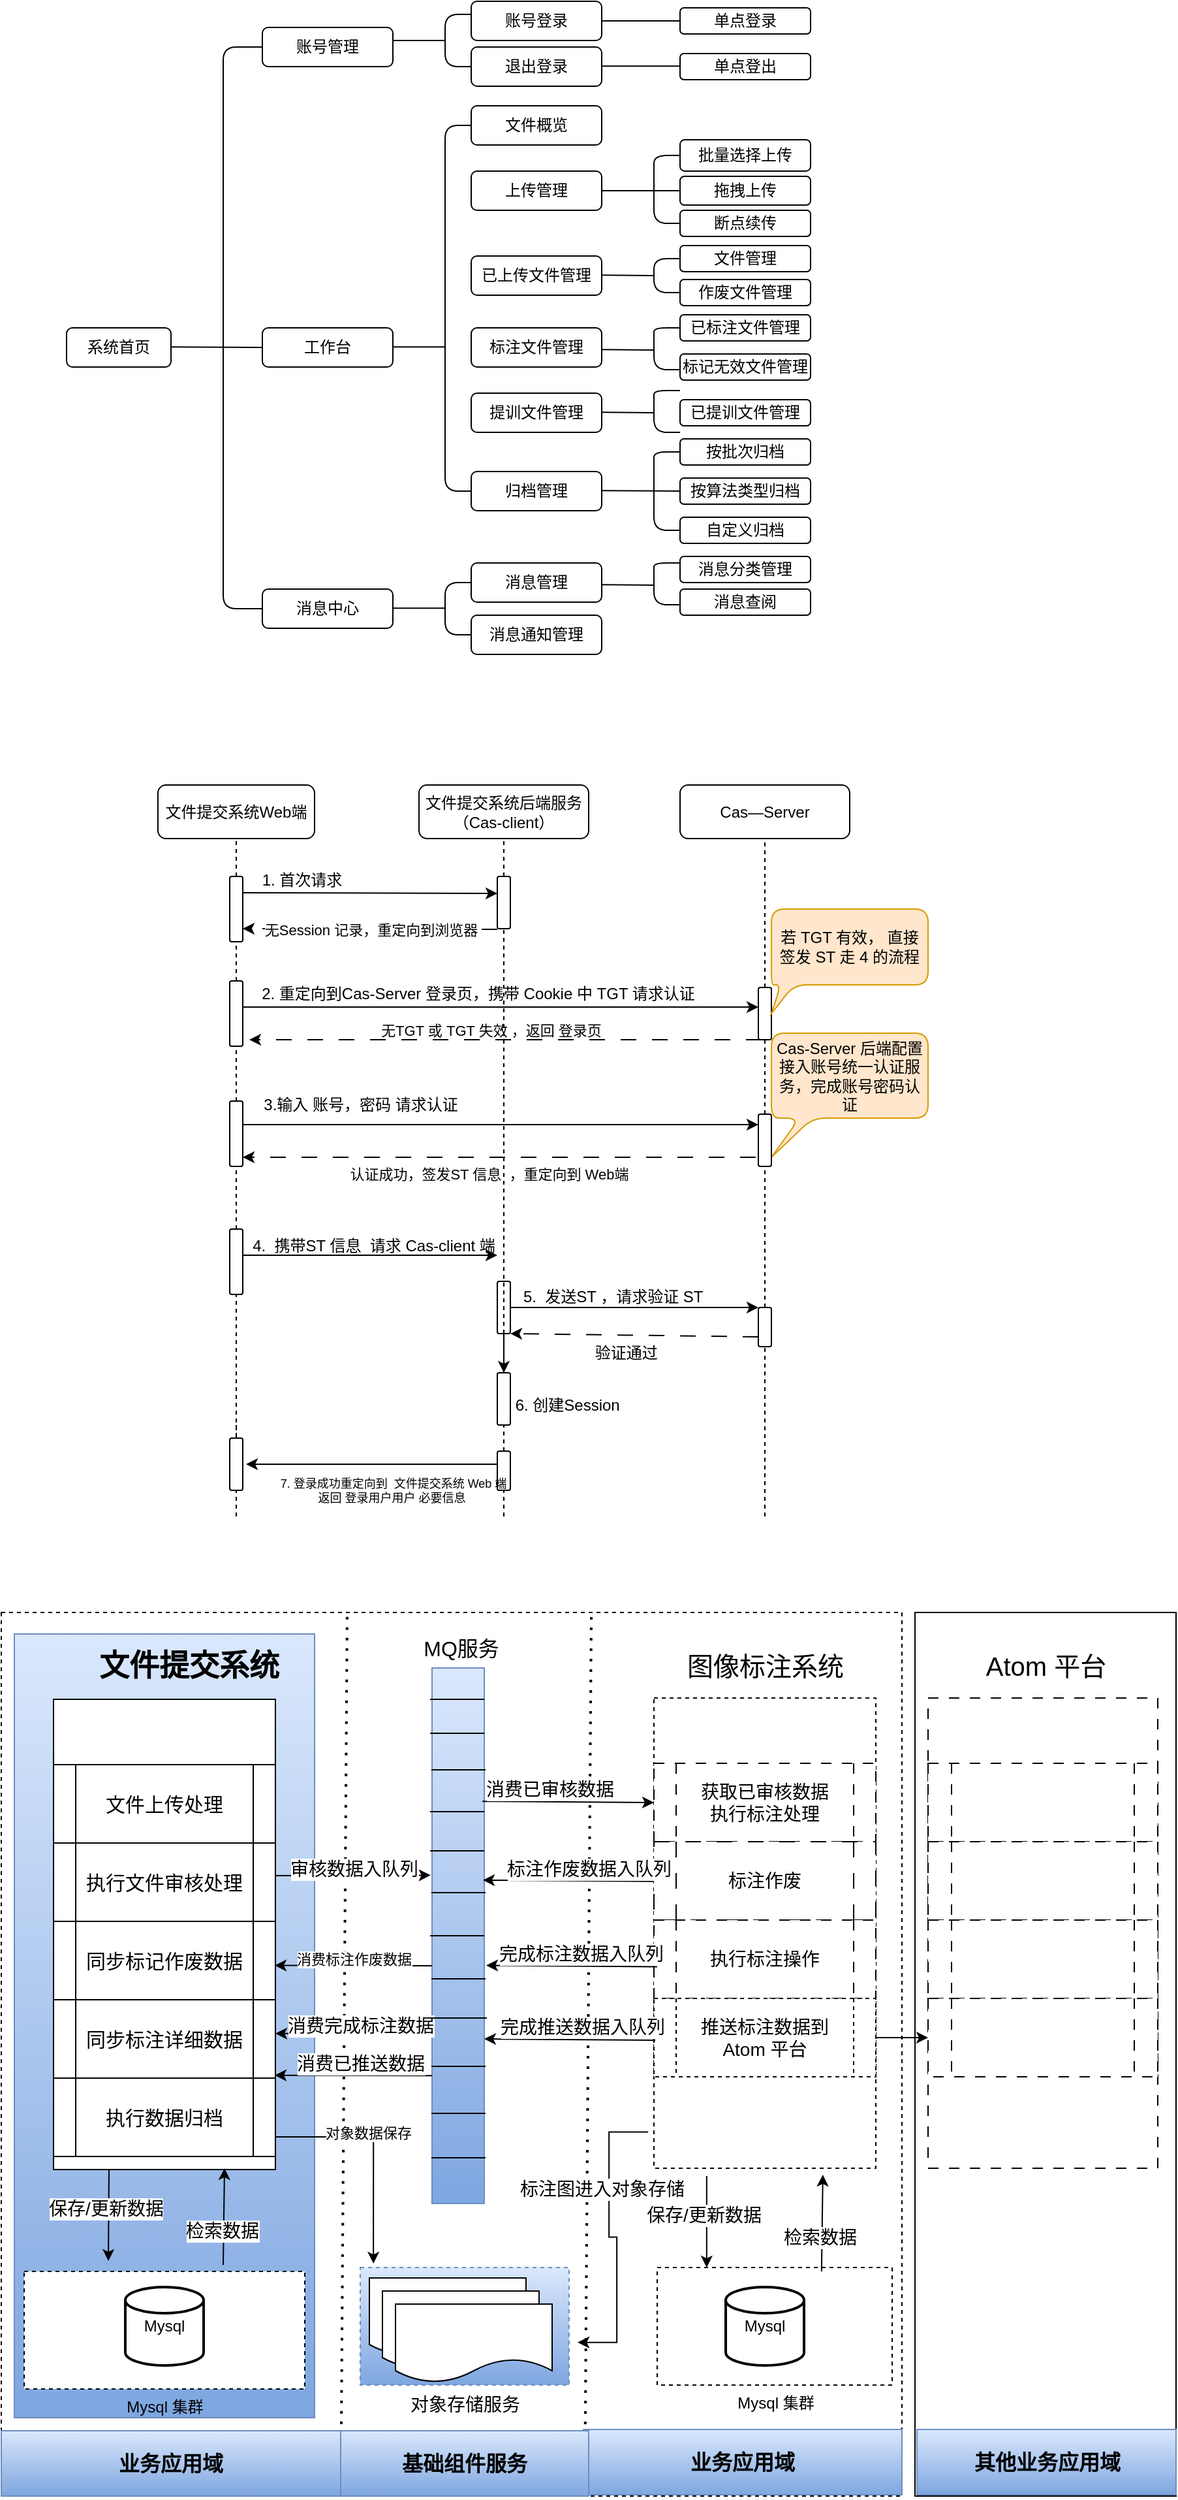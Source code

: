 <mxfile version="21.5.0" type="github">
  <diagram name="第 1 页" id="7c6GsXfPJmpXfs3PlYZG">
    <mxGraphModel dx="1031" dy="803" grid="1" gridSize="10" guides="1" tooltips="1" connect="1" arrows="1" fold="1" page="1" pageScale="1" pageWidth="827" pageHeight="1169" math="0" shadow="0">
      <root>
        <mxCell id="0" />
        <mxCell id="1" parent="0" />
        <mxCell id="yygzeU2XcS9XZKGM1RRa-118" value="" style="rounded=0;whiteSpace=wrap;html=1;" parent="1" vertex="1">
          <mxGeometry x="720" y="1313.5" width="200" height="676.5" as="geometry" />
        </mxCell>
        <mxCell id="yygzeU2XcS9XZKGM1RRa-39" value="" style="verticalLabelPosition=bottom;verticalAlign=top;html=1;shape=mxgraph.basic.rect;fillColor2=none;strokeWidth=1;size=20;indent=5;dashed=1;" parent="1" vertex="1">
          <mxGeometry x="20" y="1313.5" width="690" height="676.5" as="geometry" />
        </mxCell>
        <mxCell id="aP0u4b7G6DM2XEWyZUNt-67" value="" style="group;rounded=1;" parent="1" vertex="1" connectable="0">
          <mxGeometry x="70" y="80" width="570" height="500" as="geometry" />
        </mxCell>
        <mxCell id="wxbYk-_Pf0BUAbt0VrcZ-1" value="系统首页" style="rounded=1;whiteSpace=wrap;html=1;labelBackgroundColor=none;" parent="aP0u4b7G6DM2XEWyZUNt-67" vertex="1">
          <mxGeometry y="250" width="80" height="30" as="geometry" />
        </mxCell>
        <mxCell id="aP0u4b7G6DM2XEWyZUNt-2" value="" style="endArrow=none;html=1;rounded=1;entryX=0;entryY=0.5;entryDx=0;entryDy=0;labelBackgroundColor=none;fontColor=default;" parent="aP0u4b7G6DM2XEWyZUNt-67" target="aP0u4b7G6DM2XEWyZUNt-4" edge="1">
          <mxGeometry width="50" height="50" relative="1" as="geometry">
            <mxPoint x="80" y="264.66" as="sourcePoint" />
            <mxPoint x="120" y="264.66" as="targetPoint" />
          </mxGeometry>
        </mxCell>
        <mxCell id="aP0u4b7G6DM2XEWyZUNt-3" value="账号管理" style="rounded=1;whiteSpace=wrap;html=1;labelBackgroundColor=none;" parent="aP0u4b7G6DM2XEWyZUNt-67" vertex="1">
          <mxGeometry x="150" y="20" width="100" height="30" as="geometry" />
        </mxCell>
        <mxCell id="aP0u4b7G6DM2XEWyZUNt-4" value="工作台" style="rounded=1;whiteSpace=wrap;html=1;labelBackgroundColor=none;" parent="aP0u4b7G6DM2XEWyZUNt-67" vertex="1">
          <mxGeometry x="150" y="250" width="100" height="30" as="geometry" />
        </mxCell>
        <mxCell id="aP0u4b7G6DM2XEWyZUNt-5" value="消息中心" style="rounded=1;whiteSpace=wrap;html=1;labelBackgroundColor=none;" parent="aP0u4b7G6DM2XEWyZUNt-67" vertex="1">
          <mxGeometry x="150" y="450" width="100" height="30" as="geometry" />
        </mxCell>
        <mxCell id="aP0u4b7G6DM2XEWyZUNt-6" value="" style="endArrow=none;html=1;rounded=1;entryX=0;entryY=0.5;entryDx=0;entryDy=0;exitX=0;exitY=0.5;exitDx=0;exitDy=0;labelBackgroundColor=none;fontColor=default;" parent="aP0u4b7G6DM2XEWyZUNt-67" source="aP0u4b7G6DM2XEWyZUNt-5" target="aP0u4b7G6DM2XEWyZUNt-3" edge="1">
          <mxGeometry width="50" height="50" relative="1" as="geometry">
            <mxPoint x="150" y="433.75" as="sourcePoint" />
            <mxPoint x="150" y="96.25" as="targetPoint" />
            <Array as="points">
              <mxPoint x="120" y="465" />
              <mxPoint x="120" y="35" />
            </Array>
          </mxGeometry>
        </mxCell>
        <mxCell id="aP0u4b7G6DM2XEWyZUNt-9" value="账号登录" style="rounded=1;whiteSpace=wrap;html=1;labelBackgroundColor=none;" parent="aP0u4b7G6DM2XEWyZUNt-67" vertex="1">
          <mxGeometry x="310" width="100" height="30" as="geometry" />
        </mxCell>
        <mxCell id="aP0u4b7G6DM2XEWyZUNt-10" value="退出登录" style="rounded=1;whiteSpace=wrap;html=1;labelBackgroundColor=none;" parent="aP0u4b7G6DM2XEWyZUNt-67" vertex="1">
          <mxGeometry x="310" y="35" width="100" height="30" as="geometry" />
        </mxCell>
        <mxCell id="aP0u4b7G6DM2XEWyZUNt-11" value="上传管理" style="rounded=1;whiteSpace=wrap;html=1;labelBackgroundColor=none;" parent="aP0u4b7G6DM2XEWyZUNt-67" vertex="1">
          <mxGeometry x="310" y="130" width="100" height="30" as="geometry" />
        </mxCell>
        <mxCell id="aP0u4b7G6DM2XEWyZUNt-12" value="已上传文件管理" style="rounded=1;whiteSpace=wrap;html=1;labelBackgroundColor=none;" parent="aP0u4b7G6DM2XEWyZUNt-67" vertex="1">
          <mxGeometry x="310" y="195" width="100" height="30" as="geometry" />
        </mxCell>
        <mxCell id="aP0u4b7G6DM2XEWyZUNt-13" value="标注文件管理" style="rounded=1;whiteSpace=wrap;html=1;labelBackgroundColor=none;" parent="aP0u4b7G6DM2XEWyZUNt-67" vertex="1">
          <mxGeometry x="310" y="250" width="100" height="30" as="geometry" />
        </mxCell>
        <mxCell id="aP0u4b7G6DM2XEWyZUNt-15" value="归档管理" style="rounded=1;whiteSpace=wrap;html=1;labelBackgroundColor=none;" parent="aP0u4b7G6DM2XEWyZUNt-67" vertex="1">
          <mxGeometry x="310" y="360" width="100" height="30" as="geometry" />
        </mxCell>
        <mxCell id="aP0u4b7G6DM2XEWyZUNt-16" value="单点登录" style="rounded=1;whiteSpace=wrap;html=1;labelBackgroundColor=none;" parent="aP0u4b7G6DM2XEWyZUNt-67" vertex="1">
          <mxGeometry x="470" y="5" width="100" height="20" as="geometry" />
        </mxCell>
        <mxCell id="aP0u4b7G6DM2XEWyZUNt-17" value="单点登出" style="rounded=1;whiteSpace=wrap;html=1;labelBackgroundColor=none;" parent="aP0u4b7G6DM2XEWyZUNt-67" vertex="1">
          <mxGeometry x="470" y="40" width="100" height="20" as="geometry" />
        </mxCell>
        <mxCell id="aP0u4b7G6DM2XEWyZUNt-20" value="提训文件管理" style="rounded=1;whiteSpace=wrap;html=1;labelBackgroundColor=none;" parent="aP0u4b7G6DM2XEWyZUNt-67" vertex="1">
          <mxGeometry x="310" y="300" width="100" height="30" as="geometry" />
        </mxCell>
        <mxCell id="aP0u4b7G6DM2XEWyZUNt-22" value="批量选择上传" style="rounded=1;whiteSpace=wrap;html=1;labelBackgroundColor=none;" parent="aP0u4b7G6DM2XEWyZUNt-67" vertex="1">
          <mxGeometry x="470" y="106" width="100" height="24" as="geometry" />
        </mxCell>
        <mxCell id="aP0u4b7G6DM2XEWyZUNt-23" value="拖拽上传" style="rounded=1;whiteSpace=wrap;html=1;labelBackgroundColor=none;" parent="aP0u4b7G6DM2XEWyZUNt-67" vertex="1">
          <mxGeometry x="470" y="134" width="100" height="22" as="geometry" />
        </mxCell>
        <mxCell id="aP0u4b7G6DM2XEWyZUNt-24" value="断点续传" style="rounded=1;whiteSpace=wrap;html=1;labelBackgroundColor=none;" parent="aP0u4b7G6DM2XEWyZUNt-67" vertex="1">
          <mxGeometry x="470" y="160" width="100" height="20" as="geometry" />
        </mxCell>
        <mxCell id="aP0u4b7G6DM2XEWyZUNt-25" value="文件管理" style="rounded=1;whiteSpace=wrap;html=1;labelBackgroundColor=none;" parent="aP0u4b7G6DM2XEWyZUNt-67" vertex="1">
          <mxGeometry x="470" y="187" width="100" height="20" as="geometry" />
        </mxCell>
        <mxCell id="aP0u4b7G6DM2XEWyZUNt-26" value="作废文件管理" style="rounded=1;whiteSpace=wrap;html=1;labelBackgroundColor=none;" parent="aP0u4b7G6DM2XEWyZUNt-67" vertex="1">
          <mxGeometry x="470" y="213" width="100" height="20" as="geometry" />
        </mxCell>
        <mxCell id="aP0u4b7G6DM2XEWyZUNt-28" value="已标注文件管理" style="rounded=1;whiteSpace=wrap;html=1;labelBackgroundColor=none;" parent="aP0u4b7G6DM2XEWyZUNt-67" vertex="1">
          <mxGeometry x="470" y="240" width="100" height="20" as="geometry" />
        </mxCell>
        <mxCell id="aP0u4b7G6DM2XEWyZUNt-29" value="标记无效文件管理" style="rounded=1;whiteSpace=wrap;html=1;labelBackgroundColor=none;" parent="aP0u4b7G6DM2XEWyZUNt-67" vertex="1">
          <mxGeometry x="470" y="270" width="100" height="20" as="geometry" />
        </mxCell>
        <mxCell id="aP0u4b7G6DM2XEWyZUNt-30" value="已提训文件管理" style="rounded=1;whiteSpace=wrap;html=1;labelBackgroundColor=none;" parent="aP0u4b7G6DM2XEWyZUNt-67" vertex="1">
          <mxGeometry x="470" y="305" width="100" height="20" as="geometry" />
        </mxCell>
        <mxCell id="aP0u4b7G6DM2XEWyZUNt-31" value="按批次归档" style="rounded=1;whiteSpace=wrap;html=1;labelBackgroundColor=none;" parent="aP0u4b7G6DM2XEWyZUNt-67" vertex="1">
          <mxGeometry x="470" y="335" width="100" height="20" as="geometry" />
        </mxCell>
        <mxCell id="aP0u4b7G6DM2XEWyZUNt-32" value="按算法类型归档" style="rounded=1;whiteSpace=wrap;html=1;labelBackgroundColor=none;" parent="aP0u4b7G6DM2XEWyZUNt-67" vertex="1">
          <mxGeometry x="470" y="365" width="100" height="20" as="geometry" />
        </mxCell>
        <mxCell id="aP0u4b7G6DM2XEWyZUNt-33" value="自定义归档" style="rounded=1;whiteSpace=wrap;html=1;labelBackgroundColor=none;" parent="aP0u4b7G6DM2XEWyZUNt-67" vertex="1">
          <mxGeometry x="470" y="395" width="100" height="20" as="geometry" />
        </mxCell>
        <mxCell id="aP0u4b7G6DM2XEWyZUNt-34" value="消息管理" style="rounded=1;whiteSpace=wrap;html=1;labelBackgroundColor=none;" parent="aP0u4b7G6DM2XEWyZUNt-67" vertex="1">
          <mxGeometry x="310" y="430" width="100" height="30" as="geometry" />
        </mxCell>
        <mxCell id="aP0u4b7G6DM2XEWyZUNt-35" value="消息通知管理" style="rounded=1;whiteSpace=wrap;html=1;labelBackgroundColor=none;" parent="aP0u4b7G6DM2XEWyZUNt-67" vertex="1">
          <mxGeometry x="310" y="470" width="100" height="30" as="geometry" />
        </mxCell>
        <mxCell id="aP0u4b7G6DM2XEWyZUNt-37" value="消息分类管理" style="rounded=1;whiteSpace=wrap;html=1;labelBackgroundColor=none;" parent="aP0u4b7G6DM2XEWyZUNt-67" vertex="1">
          <mxGeometry x="470" y="425" width="100" height="20" as="geometry" />
        </mxCell>
        <mxCell id="aP0u4b7G6DM2XEWyZUNt-38" value="消息查阅" style="rounded=1;whiteSpace=wrap;html=1;labelBackgroundColor=none;" parent="aP0u4b7G6DM2XEWyZUNt-67" vertex="1">
          <mxGeometry x="470" y="450" width="100" height="20" as="geometry" />
        </mxCell>
        <mxCell id="aP0u4b7G6DM2XEWyZUNt-42" value="" style="endArrow=none;html=1;rounded=1;exitX=0;exitY=0.5;exitDx=0;exitDy=0;entryX=0;entryY=0.5;entryDx=0;entryDy=0;labelBackgroundColor=none;fontColor=default;" parent="aP0u4b7G6DM2XEWyZUNt-67" source="aP0u4b7G6DM2XEWyZUNt-15" target="aP0u4b7G6DM2XEWyZUNt-65" edge="1">
          <mxGeometry width="50" height="50" relative="1" as="geometry">
            <mxPoint x="260" y="60" as="sourcePoint" />
            <mxPoint x="310" y="10" as="targetPoint" />
            <Array as="points">
              <mxPoint x="290" y="375" />
              <mxPoint x="290" y="95" />
            </Array>
          </mxGeometry>
        </mxCell>
        <mxCell id="aP0u4b7G6DM2XEWyZUNt-43" value="" style="endArrow=none;html=1;rounded=1;labelBackgroundColor=none;fontColor=default;" parent="aP0u4b7G6DM2XEWyZUNt-67" edge="1">
          <mxGeometry width="50" height="50" relative="1" as="geometry">
            <mxPoint x="250" y="264.66" as="sourcePoint" />
            <mxPoint x="290" y="264.66" as="targetPoint" />
          </mxGeometry>
        </mxCell>
        <mxCell id="aP0u4b7G6DM2XEWyZUNt-45" value="" style="endArrow=none;html=1;rounded=1;exitX=0;exitY=0.5;exitDx=0;exitDy=0;entryX=0;entryY=0.5;entryDx=0;entryDy=0;labelBackgroundColor=none;fontColor=default;" parent="aP0u4b7G6DM2XEWyZUNt-67" source="aP0u4b7G6DM2XEWyZUNt-10" edge="1">
          <mxGeometry width="50" height="50" relative="1" as="geometry">
            <mxPoint x="310" y="260" as="sourcePoint" />
            <mxPoint x="310" y="10" as="targetPoint" />
            <Array as="points">
              <mxPoint x="290" y="50" />
              <mxPoint x="290" y="10" />
            </Array>
          </mxGeometry>
        </mxCell>
        <mxCell id="aP0u4b7G6DM2XEWyZUNt-46" value="" style="endArrow=none;html=1;rounded=1;labelBackgroundColor=none;fontColor=default;" parent="aP0u4b7G6DM2XEWyZUNt-67" edge="1">
          <mxGeometry width="50" height="50" relative="1" as="geometry">
            <mxPoint x="250" y="30.0" as="sourcePoint" />
            <mxPoint x="290" y="30.0" as="targetPoint" />
          </mxGeometry>
        </mxCell>
        <mxCell id="aP0u4b7G6DM2XEWyZUNt-47" value="" style="endArrow=none;html=1;rounded=1;exitX=0;exitY=0.5;exitDx=0;exitDy=0;labelBackgroundColor=none;fontColor=default;" parent="aP0u4b7G6DM2XEWyZUNt-67" source="aP0u4b7G6DM2XEWyZUNt-35" edge="1">
          <mxGeometry width="50" height="50" relative="1" as="geometry">
            <mxPoint x="310" y="500" as="sourcePoint" />
            <mxPoint x="310" y="445" as="targetPoint" />
            <Array as="points">
              <mxPoint x="290" y="485" />
              <mxPoint x="290" y="445" />
            </Array>
          </mxGeometry>
        </mxCell>
        <mxCell id="aP0u4b7G6DM2XEWyZUNt-48" value="" style="endArrow=none;html=1;rounded=1;labelBackgroundColor=none;fontColor=default;" parent="aP0u4b7G6DM2XEWyZUNt-67" edge="1">
          <mxGeometry width="50" height="50" relative="1" as="geometry">
            <mxPoint x="250" y="464.66" as="sourcePoint" />
            <mxPoint x="290" y="464.66" as="targetPoint" />
          </mxGeometry>
        </mxCell>
        <mxCell id="aP0u4b7G6DM2XEWyZUNt-49" value="" style="endArrow=none;html=1;rounded=1;entryX=0;entryY=0.5;entryDx=0;entryDy=0;exitX=1;exitY=0.5;exitDx=0;exitDy=0;labelBackgroundColor=none;fontColor=default;" parent="aP0u4b7G6DM2XEWyZUNt-67" source="aP0u4b7G6DM2XEWyZUNt-9" target="aP0u4b7G6DM2XEWyZUNt-16" edge="1">
          <mxGeometry width="50" height="50" relative="1" as="geometry">
            <mxPoint x="410" y="20" as="sourcePoint" />
            <mxPoint x="460" y="-30" as="targetPoint" />
          </mxGeometry>
        </mxCell>
        <mxCell id="aP0u4b7G6DM2XEWyZUNt-50" value="" style="endArrow=none;html=1;rounded=1;entryX=0;entryY=0.5;entryDx=0;entryDy=0;exitX=1;exitY=0.5;exitDx=0;exitDy=0;labelBackgroundColor=none;fontColor=default;" parent="aP0u4b7G6DM2XEWyZUNt-67" edge="1">
          <mxGeometry width="50" height="50" relative="1" as="geometry">
            <mxPoint x="410" y="49.66" as="sourcePoint" />
            <mxPoint x="470" y="49.66" as="targetPoint" />
          </mxGeometry>
        </mxCell>
        <mxCell id="aP0u4b7G6DM2XEWyZUNt-51" value="" style="endArrow=none;html=1;rounded=1;entryX=0;entryY=0.5;entryDx=0;entryDy=0;exitX=0;exitY=0.5;exitDx=0;exitDy=0;labelBackgroundColor=none;fontColor=default;" parent="aP0u4b7G6DM2XEWyZUNt-67" source="aP0u4b7G6DM2XEWyZUNt-24" target="aP0u4b7G6DM2XEWyZUNt-22" edge="1">
          <mxGeometry width="50" height="50" relative="1" as="geometry">
            <mxPoint x="470" y="140" as="sourcePoint" />
            <mxPoint x="470" y="110" as="targetPoint" />
            <Array as="points">
              <mxPoint x="450" y="170" />
              <mxPoint x="450" y="140" />
              <mxPoint x="450" y="118" />
            </Array>
          </mxGeometry>
        </mxCell>
        <mxCell id="aP0u4b7G6DM2XEWyZUNt-53" value="" style="endArrow=none;html=1;rounded=1;exitX=1;exitY=0.5;exitDx=0;exitDy=0;entryX=0;entryY=0.5;entryDx=0;entryDy=0;labelBackgroundColor=none;fontColor=default;" parent="aP0u4b7G6DM2XEWyZUNt-67" source="aP0u4b7G6DM2XEWyZUNt-11" target="aP0u4b7G6DM2XEWyZUNt-23" edge="1">
          <mxGeometry width="50" height="50" relative="1" as="geometry">
            <mxPoint x="410" y="135.66" as="sourcePoint" />
            <mxPoint x="450" y="136" as="targetPoint" />
          </mxGeometry>
        </mxCell>
        <mxCell id="aP0u4b7G6DM2XEWyZUNt-54" value="" style="endArrow=none;html=1;rounded=1;entryX=0;entryY=0.5;entryDx=0;entryDy=0;exitX=0;exitY=0.5;exitDx=0;exitDy=0;labelBackgroundColor=none;fontColor=default;" parent="aP0u4b7G6DM2XEWyZUNt-67" source="aP0u4b7G6DM2XEWyZUNt-26" target="aP0u4b7G6DM2XEWyZUNt-25" edge="1">
          <mxGeometry width="50" height="50" relative="1" as="geometry">
            <mxPoint x="470" y="227" as="sourcePoint" />
            <mxPoint x="470" y="175" as="targetPoint" />
            <Array as="points">
              <mxPoint x="450" y="223" />
              <mxPoint x="450" y="197" />
            </Array>
          </mxGeometry>
        </mxCell>
        <mxCell id="aP0u4b7G6DM2XEWyZUNt-55" value="" style="endArrow=none;html=1;rounded=1;exitX=1;exitY=0.5;exitDx=0;exitDy=0;labelBackgroundColor=none;fontColor=default;" parent="aP0u4b7G6DM2XEWyZUNt-67" edge="1">
          <mxGeometry width="50" height="50" relative="1" as="geometry">
            <mxPoint x="410" y="209.66" as="sourcePoint" />
            <mxPoint x="450" y="210" as="targetPoint" />
          </mxGeometry>
        </mxCell>
        <mxCell id="aP0u4b7G6DM2XEWyZUNt-56" value="" style="endArrow=none;html=1;rounded=1;entryX=0;entryY=0.5;entryDx=0;entryDy=0;exitX=0;exitY=0.5;exitDx=0;exitDy=0;labelBackgroundColor=none;fontColor=default;" parent="aP0u4b7G6DM2XEWyZUNt-67" edge="1">
          <mxGeometry width="50" height="50" relative="1" as="geometry">
            <mxPoint x="470" y="282" as="sourcePoint" />
            <mxPoint x="470" y="250" as="targetPoint" />
            <Array as="points">
              <mxPoint x="450" y="282" />
              <mxPoint x="450" y="262" />
              <mxPoint x="450" y="250" />
            </Array>
          </mxGeometry>
        </mxCell>
        <mxCell id="aP0u4b7G6DM2XEWyZUNt-57" value="" style="endArrow=none;html=1;rounded=1;exitX=1;exitY=0.5;exitDx=0;exitDy=0;labelBackgroundColor=none;fontColor=default;" parent="aP0u4b7G6DM2XEWyZUNt-67" edge="1">
          <mxGeometry width="50" height="50" relative="1" as="geometry">
            <mxPoint x="410" y="266.66" as="sourcePoint" />
            <mxPoint x="450" y="267" as="targetPoint" />
          </mxGeometry>
        </mxCell>
        <mxCell id="aP0u4b7G6DM2XEWyZUNt-58" value="" style="endArrow=none;html=1;rounded=1;entryX=0;entryY=0.5;entryDx=0;entryDy=0;exitX=0;exitY=0.5;exitDx=0;exitDy=0;labelBackgroundColor=none;fontColor=default;" parent="aP0u4b7G6DM2XEWyZUNt-67" edge="1">
          <mxGeometry width="50" height="50" relative="1" as="geometry">
            <mxPoint x="470" y="330" as="sourcePoint" />
            <mxPoint x="470" y="298" as="targetPoint" />
            <Array as="points">
              <mxPoint x="450" y="330" />
              <mxPoint x="450" y="310" />
              <mxPoint x="450" y="298" />
            </Array>
          </mxGeometry>
        </mxCell>
        <mxCell id="aP0u4b7G6DM2XEWyZUNt-59" value="" style="endArrow=none;html=1;rounded=1;exitX=1;exitY=0.5;exitDx=0;exitDy=0;labelBackgroundColor=none;fontColor=default;" parent="aP0u4b7G6DM2XEWyZUNt-67" edge="1">
          <mxGeometry width="50" height="50" relative="1" as="geometry">
            <mxPoint x="410" y="314.66" as="sourcePoint" />
            <mxPoint x="450" y="315" as="targetPoint" />
          </mxGeometry>
        </mxCell>
        <mxCell id="aP0u4b7G6DM2XEWyZUNt-61" value="" style="endArrow=none;html=1;rounded=1;exitX=1;exitY=0.5;exitDx=0;exitDy=0;entryX=0;entryY=0.5;entryDx=0;entryDy=0;labelBackgroundColor=none;fontColor=default;" parent="aP0u4b7G6DM2XEWyZUNt-67" target="aP0u4b7G6DM2XEWyZUNt-32" edge="1">
          <mxGeometry width="50" height="50" relative="1" as="geometry">
            <mxPoint x="410" y="374.66" as="sourcePoint" />
            <mxPoint x="450" y="375" as="targetPoint" />
          </mxGeometry>
        </mxCell>
        <mxCell id="aP0u4b7G6DM2XEWyZUNt-62" value="" style="endArrow=none;html=1;rounded=1;entryX=0;entryY=0.5;entryDx=0;entryDy=0;exitX=0;exitY=0.5;exitDx=0;exitDy=0;labelBackgroundColor=none;fontColor=default;" parent="aP0u4b7G6DM2XEWyZUNt-67" edge="1">
          <mxGeometry width="50" height="50" relative="1" as="geometry">
            <mxPoint x="470" y="462" as="sourcePoint" />
            <mxPoint x="470" y="430" as="targetPoint" />
            <Array as="points">
              <mxPoint x="450" y="462" />
              <mxPoint x="450" y="442" />
              <mxPoint x="450" y="430" />
            </Array>
          </mxGeometry>
        </mxCell>
        <mxCell id="aP0u4b7G6DM2XEWyZUNt-63" value="" style="endArrow=none;html=1;rounded=1;exitX=1;exitY=0.5;exitDx=0;exitDy=0;labelBackgroundColor=none;fontColor=default;" parent="aP0u4b7G6DM2XEWyZUNt-67" edge="1">
          <mxGeometry width="50" height="50" relative="1" as="geometry">
            <mxPoint x="410" y="446.66" as="sourcePoint" />
            <mxPoint x="450" y="447" as="targetPoint" />
          </mxGeometry>
        </mxCell>
        <mxCell id="aP0u4b7G6DM2XEWyZUNt-64" value="" style="endArrow=none;html=1;rounded=1;entryX=0;entryY=0.5;entryDx=0;entryDy=0;exitX=0;exitY=0.5;exitDx=0;exitDy=0;labelBackgroundColor=none;fontColor=default;" parent="aP0u4b7G6DM2XEWyZUNt-67" source="aP0u4b7G6DM2XEWyZUNt-33" target="aP0u4b7G6DM2XEWyZUNt-31" edge="1">
          <mxGeometry width="50" height="50" relative="1" as="geometry">
            <mxPoint x="470" y="382" as="sourcePoint" />
            <mxPoint x="470" y="350" as="targetPoint" />
            <Array as="points">
              <mxPoint x="450" y="405" />
              <mxPoint x="450" y="362" />
              <mxPoint x="450" y="345" />
            </Array>
          </mxGeometry>
        </mxCell>
        <mxCell id="aP0u4b7G6DM2XEWyZUNt-65" value="文件概览" style="rounded=1;whiteSpace=wrap;html=1;labelBackgroundColor=none;" parent="aP0u4b7G6DM2XEWyZUNt-67" vertex="1">
          <mxGeometry x="310" y="80" width="100" height="30" as="geometry" />
        </mxCell>
        <mxCell id="bICUuLSEpUSDCcMhBE6c-66" value="" style="group;rounded=1;" parent="1" vertex="1" connectable="0">
          <mxGeometry x="140" y="680" width="590" height="560" as="geometry" />
        </mxCell>
        <mxCell id="bICUuLSEpUSDCcMhBE6c-1" value="" style="endArrow=none;dashed=1;html=1;rounded=1;" parent="bICUuLSEpUSDCcMhBE6c-66" source="bICUuLSEpUSDCcMhBE6c-7" edge="1">
          <mxGeometry width="50" height="50" relative="1" as="geometry">
            <mxPoint x="60" y="490" as="sourcePoint" />
            <mxPoint x="60" y="40" as="targetPoint" />
          </mxGeometry>
        </mxCell>
        <mxCell id="bICUuLSEpUSDCcMhBE6c-4" value="文件提交系统后端服务&lt;br&gt;（Cas-client）" style="rounded=1;whiteSpace=wrap;html=1;" parent="bICUuLSEpUSDCcMhBE6c-66" vertex="1">
          <mxGeometry x="200" width="130" height="41" as="geometry" />
        </mxCell>
        <mxCell id="bICUuLSEpUSDCcMhBE6c-5" value="Cas—Server" style="rounded=1;whiteSpace=wrap;html=1;" parent="bICUuLSEpUSDCcMhBE6c-66" vertex="1">
          <mxGeometry x="400" width="130" height="41" as="geometry" />
        </mxCell>
        <mxCell id="bICUuLSEpUSDCcMhBE6c-6" value="文件提交系统Web端" style="rounded=1;whiteSpace=wrap;html=1;" parent="bICUuLSEpUSDCcMhBE6c-66" vertex="1">
          <mxGeometry width="120" height="41" as="geometry" />
        </mxCell>
        <mxCell id="bICUuLSEpUSDCcMhBE6c-7" value="" style="rounded=1;whiteSpace=wrap;html=1;" parent="bICUuLSEpUSDCcMhBE6c-66" vertex="1">
          <mxGeometry x="55" y="70" width="10" height="50" as="geometry" />
        </mxCell>
        <mxCell id="bICUuLSEpUSDCcMhBE6c-9" value="" style="endArrow=classic;html=1;rounded=1;exitX=1;exitY=0.25;exitDx=0;exitDy=0;" parent="bICUuLSEpUSDCcMhBE6c-66" source="bICUuLSEpUSDCcMhBE6c-7" edge="1">
          <mxGeometry width="50" height="50" relative="1" as="geometry">
            <mxPoint x="220" y="310" as="sourcePoint" />
            <mxPoint x="260" y="83" as="targetPoint" />
          </mxGeometry>
        </mxCell>
        <mxCell id="bICUuLSEpUSDCcMhBE6c-10" value="1. 首次请求" style="text;html=1;align=center;verticalAlign=middle;resizable=0;points=[];autosize=1;strokeColor=none;fillColor=none;rounded=1;" parent="bICUuLSEpUSDCcMhBE6c-66" vertex="1">
          <mxGeometry x="70" y="58" width="80" height="30" as="geometry" />
        </mxCell>
        <mxCell id="bICUuLSEpUSDCcMhBE6c-11" value="" style="rounded=1;whiteSpace=wrap;html=1;" parent="bICUuLSEpUSDCcMhBE6c-66" vertex="1">
          <mxGeometry x="260" y="70" width="10" height="40" as="geometry" />
        </mxCell>
        <mxCell id="bICUuLSEpUSDCcMhBE6c-2" value="" style="endArrow=none;dashed=1;html=1;rounded=1;" parent="bICUuLSEpUSDCcMhBE6c-66" source="bICUuLSEpUSDCcMhBE6c-11" target="bICUuLSEpUSDCcMhBE6c-4" edge="1">
          <mxGeometry width="50" height="50" relative="1" as="geometry">
            <mxPoint x="265" y="490" as="sourcePoint" />
            <mxPoint x="260" y="39" as="targetPoint" />
          </mxGeometry>
        </mxCell>
        <mxCell id="bICUuLSEpUSDCcMhBE6c-13" value="" style="endArrow=classic;html=1;rounded=1;entryX=1;entryY=0.75;entryDx=0;entryDy=0;dashed=1;dashPattern=12 12;" parent="bICUuLSEpUSDCcMhBE6c-66" edge="1">
          <mxGeometry relative="1" as="geometry">
            <mxPoint x="260" y="110.5" as="sourcePoint" />
            <mxPoint x="65" y="110" as="targetPoint" />
          </mxGeometry>
        </mxCell>
        <mxCell id="bICUuLSEpUSDCcMhBE6c-14" value="无Session 记录，重定向到浏览器" style="edgeLabel;resizable=0;html=1;align=center;verticalAlign=middle;rounded=1;" parent="bICUuLSEpUSDCcMhBE6c-13" connectable="0" vertex="1">
          <mxGeometry relative="1" as="geometry" />
        </mxCell>
        <mxCell id="bICUuLSEpUSDCcMhBE6c-16" value="" style="rounded=1;whiteSpace=wrap;html=1;" parent="bICUuLSEpUSDCcMhBE6c-66" vertex="1">
          <mxGeometry x="55" y="150" width="10" height="50" as="geometry" />
        </mxCell>
        <mxCell id="bICUuLSEpUSDCcMhBE6c-8" value="" style="endArrow=none;dashed=1;html=1;rounded=1;" parent="bICUuLSEpUSDCcMhBE6c-66" source="bICUuLSEpUSDCcMhBE6c-16" target="bICUuLSEpUSDCcMhBE6c-7" edge="1">
          <mxGeometry width="50" height="50" relative="1" as="geometry">
            <mxPoint x="60" y="490" as="sourcePoint" />
            <mxPoint x="60" y="40" as="targetPoint" />
          </mxGeometry>
        </mxCell>
        <mxCell id="bICUuLSEpUSDCcMhBE6c-18" value="" style="endArrow=classic;html=1;rounded=1;exitX=1;exitY=0.25;exitDx=0;exitDy=0;" parent="bICUuLSEpUSDCcMhBE6c-66" edge="1">
          <mxGeometry width="50" height="50" relative="1" as="geometry">
            <mxPoint x="65" y="170" as="sourcePoint" />
            <mxPoint x="460" y="170" as="targetPoint" />
          </mxGeometry>
        </mxCell>
        <mxCell id="bICUuLSEpUSDCcMhBE6c-19" value="" style="rounded=1;whiteSpace=wrap;html=1;" parent="bICUuLSEpUSDCcMhBE6c-66" vertex="1">
          <mxGeometry x="460" y="155" width="10" height="40" as="geometry" />
        </mxCell>
        <mxCell id="bICUuLSEpUSDCcMhBE6c-3" value="" style="endArrow=none;dashed=1;html=1;rounded=1;entryX=0.5;entryY=1;entryDx=0;entryDy=0;" parent="bICUuLSEpUSDCcMhBE6c-66" source="bICUuLSEpUSDCcMhBE6c-19" target="bICUuLSEpUSDCcMhBE6c-5" edge="1">
          <mxGeometry width="50" height="50" relative="1" as="geometry">
            <mxPoint x="460" y="489" as="sourcePoint" />
            <mxPoint x="460" y="39" as="targetPoint" />
          </mxGeometry>
        </mxCell>
        <mxCell id="bICUuLSEpUSDCcMhBE6c-21" value="2. 重定向到Cas-Server 登录页，携带 Cookie 中 TGT 请求认证" style="text;html=1;align=center;verticalAlign=middle;resizable=0;points=[];autosize=1;strokeColor=none;fillColor=none;rounded=1;" parent="bICUuLSEpUSDCcMhBE6c-66" vertex="1">
          <mxGeometry x="65" y="145" width="360" height="30" as="geometry" />
        </mxCell>
        <mxCell id="bICUuLSEpUSDCcMhBE6c-22" value="无TGT 或 TGT 失效 ，返回 登录页" style="edgeLabel;resizable=0;html=1;align=center;verticalAlign=middle;rounded=1;" parent="bICUuLSEpUSDCcMhBE6c-66" connectable="0" vertex="1">
          <mxGeometry x="264.998" y="190.0" as="geometry">
            <mxPoint x="-10" y="-2" as="offset" />
          </mxGeometry>
        </mxCell>
        <mxCell id="bICUuLSEpUSDCcMhBE6c-24" value="" style="endArrow=classic;html=1;rounded=1;exitX=0.25;exitY=1;exitDx=0;exitDy=0;dashed=1;dashPattern=12 12;" parent="bICUuLSEpUSDCcMhBE6c-66" source="bICUuLSEpUSDCcMhBE6c-19" edge="1">
          <mxGeometry width="50" height="50" relative="1" as="geometry">
            <mxPoint x="20" y="250" as="sourcePoint" />
            <mxPoint x="70" y="195" as="targetPoint" />
          </mxGeometry>
        </mxCell>
        <mxCell id="bICUuLSEpUSDCcMhBE6c-25" value="" style="endArrow=classic;html=1;rounded=1;exitX=1;exitY=0.25;exitDx=0;exitDy=0;" parent="bICUuLSEpUSDCcMhBE6c-66" edge="1">
          <mxGeometry width="50" height="50" relative="1" as="geometry">
            <mxPoint x="65" y="260" as="sourcePoint" />
            <mxPoint x="460" y="260" as="targetPoint" />
          </mxGeometry>
        </mxCell>
        <mxCell id="bICUuLSEpUSDCcMhBE6c-26" value="" style="rounded=1;whiteSpace=wrap;html=1;" parent="bICUuLSEpUSDCcMhBE6c-66" vertex="1">
          <mxGeometry x="55" y="242" width="10" height="50" as="geometry" />
        </mxCell>
        <mxCell id="bICUuLSEpUSDCcMhBE6c-17" value="" style="endArrow=none;dashed=1;html=1;rounded=1;" parent="bICUuLSEpUSDCcMhBE6c-66" source="bICUuLSEpUSDCcMhBE6c-26" target="bICUuLSEpUSDCcMhBE6c-16" edge="1">
          <mxGeometry width="50" height="50" relative="1" as="geometry">
            <mxPoint x="60" y="490" as="sourcePoint" />
            <mxPoint x="60" y="120" as="targetPoint" />
          </mxGeometry>
        </mxCell>
        <mxCell id="bICUuLSEpUSDCcMhBE6c-30" value="3.输入 账号，密码 请求认证" style="text;html=1;align=center;verticalAlign=middle;resizable=0;points=[];autosize=1;strokeColor=none;fillColor=none;rounded=1;" parent="bICUuLSEpUSDCcMhBE6c-66" vertex="1">
          <mxGeometry x="70" y="230" width="170" height="30" as="geometry" />
        </mxCell>
        <mxCell id="bICUuLSEpUSDCcMhBE6c-32" value="认证成功，签发ST 信息&amp;nbsp; ，重定向到 Web端&amp;nbsp;" style="edgeLabel;resizable=0;html=1;align=center;verticalAlign=middle;rounded=1;" parent="bICUuLSEpUSDCcMhBE6c-66" connectable="0" vertex="1">
          <mxGeometry x="264.998" y="300.0" as="geometry">
            <mxPoint x="-10" y="-2" as="offset" />
          </mxGeometry>
        </mxCell>
        <mxCell id="bICUuLSEpUSDCcMhBE6c-33" value="" style="endArrow=classic;html=1;rounded=1;exitX=0.25;exitY=1;exitDx=0;exitDy=0;dashed=1;dashPattern=12 12;" parent="bICUuLSEpUSDCcMhBE6c-66" edge="1">
          <mxGeometry width="50" height="50" relative="1" as="geometry">
            <mxPoint x="458" y="285" as="sourcePoint" />
            <mxPoint x="65" y="285" as="targetPoint" />
          </mxGeometry>
        </mxCell>
        <mxCell id="bICUuLSEpUSDCcMhBE6c-34" value="" style="rounded=1;whiteSpace=wrap;html=1;" parent="bICUuLSEpUSDCcMhBE6c-66" vertex="1">
          <mxGeometry x="55" y="340" width="10" height="50" as="geometry" />
        </mxCell>
        <mxCell id="bICUuLSEpUSDCcMhBE6c-27" value="" style="endArrow=none;dashed=1;html=1;rounded=1;" parent="bICUuLSEpUSDCcMhBE6c-66" source="bICUuLSEpUSDCcMhBE6c-34" target="bICUuLSEpUSDCcMhBE6c-26" edge="1">
          <mxGeometry width="50" height="50" relative="1" as="geometry">
            <mxPoint x="60" y="490" as="sourcePoint" />
            <mxPoint x="60" y="200" as="targetPoint" />
          </mxGeometry>
        </mxCell>
        <mxCell id="bICUuLSEpUSDCcMhBE6c-36" value="" style="endArrow=classic;html=1;rounded=1;exitX=1;exitY=0.25;exitDx=0;exitDy=0;" parent="bICUuLSEpUSDCcMhBE6c-66" edge="1">
          <mxGeometry width="50" height="50" relative="1" as="geometry">
            <mxPoint x="65" y="360" as="sourcePoint" />
            <mxPoint x="260" y="360" as="targetPoint" />
          </mxGeometry>
        </mxCell>
        <mxCell id="bICUuLSEpUSDCcMhBE6c-37" value="4.&amp;nbsp; 携带ST 信息&amp;nbsp; 请求 Cas-client 端" style="text;html=1;align=center;verticalAlign=middle;resizable=0;points=[];autosize=1;strokeColor=none;fillColor=none;rounded=1;" parent="bICUuLSEpUSDCcMhBE6c-66" vertex="1">
          <mxGeometry x="60" y="338" width="210" height="30" as="geometry" />
        </mxCell>
        <mxCell id="bICUuLSEpUSDCcMhBE6c-38" value="5.&amp;nbsp; 发送ST ，请求验证 ST&amp;nbsp;" style="text;html=1;align=center;verticalAlign=middle;resizable=0;points=[];autosize=1;strokeColor=none;fillColor=none;rounded=1;" parent="bICUuLSEpUSDCcMhBE6c-66" vertex="1">
          <mxGeometry x="270" y="377" width="160" height="30" as="geometry" />
        </mxCell>
        <mxCell id="bICUuLSEpUSDCcMhBE6c-39" value="" style="endArrow=classic;html=1;rounded=1;" parent="bICUuLSEpUSDCcMhBE6c-66" edge="1">
          <mxGeometry width="50" height="50" relative="1" as="geometry">
            <mxPoint x="265" y="400" as="sourcePoint" />
            <mxPoint x="460" y="400" as="targetPoint" />
          </mxGeometry>
        </mxCell>
        <mxCell id="bICUuLSEpUSDCcMhBE6c-40" value="" style="rounded=1;whiteSpace=wrap;html=1;" parent="bICUuLSEpUSDCcMhBE6c-66" vertex="1">
          <mxGeometry x="260" y="380" width="10" height="40" as="geometry" />
        </mxCell>
        <mxCell id="bICUuLSEpUSDCcMhBE6c-43" value="" style="endArrow=none;dashed=1;html=1;rounded=1;" parent="bICUuLSEpUSDCcMhBE6c-66" target="bICUuLSEpUSDCcMhBE6c-42" edge="1">
          <mxGeometry width="50" height="50" relative="1" as="geometry">
            <mxPoint x="465" y="560" as="sourcePoint" />
            <mxPoint x="465" y="195" as="targetPoint" />
          </mxGeometry>
        </mxCell>
        <mxCell id="bICUuLSEpUSDCcMhBE6c-42" value="" style="rounded=1;whiteSpace=wrap;html=1;" parent="bICUuLSEpUSDCcMhBE6c-66" vertex="1">
          <mxGeometry x="460" y="400" width="10" height="30" as="geometry" />
        </mxCell>
        <mxCell id="bICUuLSEpUSDCcMhBE6c-44" value="" style="endArrow=classic;html=1;rounded=1;exitX=0;exitY=0.75;exitDx=0;exitDy=0;dashed=1;dashPattern=12 12;" parent="bICUuLSEpUSDCcMhBE6c-66" source="bICUuLSEpUSDCcMhBE6c-42" edge="1">
          <mxGeometry width="50" height="50" relative="1" as="geometry">
            <mxPoint x="448" y="420" as="sourcePoint" />
            <mxPoint x="270" y="420" as="targetPoint" />
          </mxGeometry>
        </mxCell>
        <mxCell id="bICUuLSEpUSDCcMhBE6c-45" value="验证通过&amp;nbsp;" style="text;html=1;align=center;verticalAlign=middle;resizable=0;points=[];autosize=1;strokeColor=none;fillColor=none;rounded=1;" parent="bICUuLSEpUSDCcMhBE6c-66" vertex="1">
          <mxGeometry x="325" y="420" width="70" height="30" as="geometry" />
        </mxCell>
        <mxCell id="bICUuLSEpUSDCcMhBE6c-46" value="" style="endArrow=classic;html=1;rounded=1;" parent="bICUuLSEpUSDCcMhBE6c-66" edge="1">
          <mxGeometry width="50" height="50" relative="1" as="geometry">
            <mxPoint x="262.5" y="520" as="sourcePoint" />
            <mxPoint x="67.5" y="520" as="targetPoint" />
          </mxGeometry>
        </mxCell>
        <mxCell id="bICUuLSEpUSDCcMhBE6c-48" value="" style="endArrow=none;dashed=1;html=1;rounded=1;" parent="bICUuLSEpUSDCcMhBE6c-66" target="bICUuLSEpUSDCcMhBE6c-47" edge="1">
          <mxGeometry width="50" height="50" relative="1" as="geometry">
            <mxPoint x="60" y="490" as="sourcePoint" />
            <mxPoint x="60" y="390" as="targetPoint" />
          </mxGeometry>
        </mxCell>
        <mxCell id="bICUuLSEpUSDCcMhBE6c-50" value="" style="endArrow=none;dashed=1;html=1;rounded=1;" parent="bICUuLSEpUSDCcMhBE6c-66" target="bICUuLSEpUSDCcMhBE6c-49" edge="1">
          <mxGeometry width="50" height="50" relative="1" as="geometry">
            <mxPoint x="265" y="490" as="sourcePoint" />
            <mxPoint x="265" y="420" as="targetPoint" />
          </mxGeometry>
        </mxCell>
        <mxCell id="bICUuLSEpUSDCcMhBE6c-53" value="" style="endArrow=none;dashed=1;html=1;rounded=1;" parent="bICUuLSEpUSDCcMhBE6c-66" target="bICUuLSEpUSDCcMhBE6c-47" edge="1">
          <mxGeometry width="50" height="50" relative="1" as="geometry">
            <mxPoint x="60" y="560" as="sourcePoint" />
            <mxPoint x="60" y="390" as="targetPoint" />
          </mxGeometry>
        </mxCell>
        <mxCell id="bICUuLSEpUSDCcMhBE6c-47" value="" style="rounded=1;whiteSpace=wrap;html=1;" parent="bICUuLSEpUSDCcMhBE6c-66" vertex="1">
          <mxGeometry x="55" y="500" width="10" height="40" as="geometry" />
        </mxCell>
        <mxCell id="bICUuLSEpUSDCcMhBE6c-35" value="" style="endArrow=none;dashed=1;html=1;rounded=1;" parent="bICUuLSEpUSDCcMhBE6c-66" source="bICUuLSEpUSDCcMhBE6c-47" target="bICUuLSEpUSDCcMhBE6c-34" edge="1">
          <mxGeometry width="50" height="50" relative="1" as="geometry">
            <mxPoint x="60" y="560" as="sourcePoint" />
            <mxPoint x="60" y="292" as="targetPoint" />
          </mxGeometry>
        </mxCell>
        <mxCell id="bICUuLSEpUSDCcMhBE6c-49" value="" style="rounded=1;whiteSpace=wrap;html=1;" parent="bICUuLSEpUSDCcMhBE6c-66" vertex="1">
          <mxGeometry x="260" y="450" width="10" height="40" as="geometry" />
        </mxCell>
        <mxCell id="bICUuLSEpUSDCcMhBE6c-12" value="" style="endArrow=none;dashed=1;html=1;rounded=1;" parent="bICUuLSEpUSDCcMhBE6c-66" source="bICUuLSEpUSDCcMhBE6c-49" target="bICUuLSEpUSDCcMhBE6c-11" edge="1">
          <mxGeometry width="50" height="50" relative="1" as="geometry">
            <mxPoint x="265" y="560" as="sourcePoint" />
            <mxPoint x="265" y="41" as="targetPoint" />
          </mxGeometry>
        </mxCell>
        <mxCell id="bICUuLSEpUSDCcMhBE6c-41" value="" style="endArrow=none;dashed=1;html=1;rounded=1;" parent="bICUuLSEpUSDCcMhBE6c-66" source="bICUuLSEpUSDCcMhBE6c-49" target="bICUuLSEpUSDCcMhBE6c-40" edge="1">
          <mxGeometry width="50" height="50" relative="1" as="geometry">
            <mxPoint x="265" y="490" as="sourcePoint" />
            <mxPoint x="265" y="110" as="targetPoint" />
          </mxGeometry>
        </mxCell>
        <mxCell id="bICUuLSEpUSDCcMhBE6c-57" style="edgeStyle=orthogonalEdgeStyle;rounded=1;orthogonalLoop=1;jettySize=auto;html=1;exitX=0.5;exitY=1;exitDx=0;exitDy=0;entryX=0.5;entryY=0;entryDx=0;entryDy=0;" parent="bICUuLSEpUSDCcMhBE6c-66" source="bICUuLSEpUSDCcMhBE6c-40" target="bICUuLSEpUSDCcMhBE6c-49" edge="1">
          <mxGeometry relative="1" as="geometry" />
        </mxCell>
        <mxCell id="bICUuLSEpUSDCcMhBE6c-56" value="" style="endArrow=none;dashed=1;html=1;rounded=1;" parent="bICUuLSEpUSDCcMhBE6c-66" target="bICUuLSEpUSDCcMhBE6c-55" edge="1">
          <mxGeometry width="50" height="50" relative="1" as="geometry">
            <mxPoint x="265" y="560" as="sourcePoint" />
            <mxPoint x="265" y="490" as="targetPoint" />
          </mxGeometry>
        </mxCell>
        <mxCell id="bICUuLSEpUSDCcMhBE6c-55" value="" style="rounded=1;whiteSpace=wrap;html=1;" parent="bICUuLSEpUSDCcMhBE6c-66" vertex="1">
          <mxGeometry x="260" y="510" width="10" height="30" as="geometry" />
        </mxCell>
        <mxCell id="bICUuLSEpUSDCcMhBE6c-54" value="" style="endArrow=none;dashed=1;html=1;rounded=1;" parent="bICUuLSEpUSDCcMhBE6c-66" source="bICUuLSEpUSDCcMhBE6c-55" target="bICUuLSEpUSDCcMhBE6c-49" edge="1">
          <mxGeometry width="50" height="50" relative="1" as="geometry">
            <mxPoint x="265" y="560" as="sourcePoint" />
            <mxPoint x="265" y="110" as="targetPoint" />
          </mxGeometry>
        </mxCell>
        <mxCell id="bICUuLSEpUSDCcMhBE6c-58" value="6. 创建Session&amp;nbsp;" style="text;html=1;align=center;verticalAlign=middle;resizable=0;points=[];autosize=1;strokeColor=none;fillColor=none;rounded=1;" parent="bICUuLSEpUSDCcMhBE6c-66" vertex="1">
          <mxGeometry x="260" y="460" width="110" height="30" as="geometry" />
        </mxCell>
        <mxCell id="bICUuLSEpUSDCcMhBE6c-59" value="7. 登录成功重定向到&amp;nbsp; 文件提交系统 Web 端&lt;br&gt;返回 登录用户用户 必要信息&amp;nbsp;" style="text;html=1;align=center;verticalAlign=middle;resizable=0;points=[];autosize=1;strokeColor=none;fillColor=none;fontSize=9;rounded=1;" parent="bICUuLSEpUSDCcMhBE6c-66" vertex="1">
          <mxGeometry x="55" y="520" width="250" height="40" as="geometry" />
        </mxCell>
        <mxCell id="bICUuLSEpUSDCcMhBE6c-60" value="若 TGT 有效， 直接 签发 ST 走 4 的流程" style="shape=callout;whiteSpace=wrap;html=1;perimeter=calloutPerimeter;size=22;position=0.06;position2=0;base=10;fillColor=#ffe6cc;strokeColor=#d79b00;rounded=1;" parent="bICUuLSEpUSDCcMhBE6c-66" vertex="1">
          <mxGeometry x="470" y="95" width="120" height="80" as="geometry" />
        </mxCell>
        <mxCell id="bICUuLSEpUSDCcMhBE6c-62" value="Cas-Server 后端配置 接入账号统一认证服务，完成账号密码认证" style="shape=callout;whiteSpace=wrap;html=1;perimeter=calloutPerimeter;size=30;position=0.18;position2=0;base=10;fillColor=#ffe6cc;strokeColor=#d79b00;rounded=1;" parent="bICUuLSEpUSDCcMhBE6c-66" vertex="1">
          <mxGeometry x="470" y="190" width="120" height="95" as="geometry" />
        </mxCell>
        <mxCell id="bICUuLSEpUSDCcMhBE6c-65" value="" style="endArrow=none;dashed=1;html=1;rounded=1;" parent="bICUuLSEpUSDCcMhBE6c-66" source="bICUuLSEpUSDCcMhBE6c-42" target="bICUuLSEpUSDCcMhBE6c-28" edge="1">
          <mxGeometry width="50" height="50" relative="1" as="geometry">
            <mxPoint x="465" y="400" as="sourcePoint" />
            <mxPoint x="465" y="195" as="targetPoint" />
          </mxGeometry>
        </mxCell>
        <mxCell id="bICUuLSEpUSDCcMhBE6c-28" value="" style="rounded=1;whiteSpace=wrap;html=1;" parent="bICUuLSEpUSDCcMhBE6c-66" vertex="1">
          <mxGeometry x="460" y="252" width="10" height="40" as="geometry" />
        </mxCell>
        <mxCell id="bICUuLSEpUSDCcMhBE6c-20" value="" style="endArrow=none;dashed=1;html=1;rounded=1;" parent="bICUuLSEpUSDCcMhBE6c-66" source="bICUuLSEpUSDCcMhBE6c-28" target="bICUuLSEpUSDCcMhBE6c-19" edge="1">
          <mxGeometry width="50" height="50" relative="1" as="geometry">
            <mxPoint x="465" y="490" as="sourcePoint" />
            <mxPoint x="460" y="39" as="targetPoint" />
          </mxGeometry>
        </mxCell>
        <mxCell id="yygzeU2XcS9XZKGM1RRa-15" value="" style="rounded=0;whiteSpace=wrap;html=1;dashed=1;" parent="1" vertex="1">
          <mxGeometry x="520" y="1379" width="170" height="360" as="geometry" />
        </mxCell>
        <mxCell id="yygzeU2XcS9XZKGM1RRa-16" value="获取已审核数据&lt;br style=&quot;font-size: 14px;&quot;&gt;执行标注处理" style="shape=process;whiteSpace=wrap;html=1;backgroundOutline=1;dashed=1;dashPattern=8 8;fontSize=14;" parent="1" vertex="1">
          <mxGeometry x="520" y="1429" width="170" height="60" as="geometry" />
        </mxCell>
        <mxCell id="yygzeU2XcS9XZKGM1RRa-17" value="图像标注系统" style="text;html=1;strokeColor=none;fillColor=none;align=center;verticalAlign=middle;whiteSpace=wrap;rounded=0;fontSize=20;fontStyle=0" parent="1" vertex="1">
          <mxGeometry x="542.5" y="1338" width="125" height="31" as="geometry" />
        </mxCell>
        <mxCell id="yygzeU2XcS9XZKGM1RRa-24" value="" style="verticalLabelPosition=bottom;verticalAlign=top;html=1;shape=mxgraph.basic.rect;fillColor2=none;strokeWidth=1;size=17.41;indent=5;fillColor=#dae8fc;gradientColor=#7ea6e0;strokeColor=#6c8ebf;" parent="1" vertex="1">
          <mxGeometry x="350" y="1356" width="40" height="410" as="geometry" />
        </mxCell>
        <mxCell id="yygzeU2XcS9XZKGM1RRa-29" value="标注作废" style="shape=process;whiteSpace=wrap;html=1;backgroundOutline=1;dashed=1;dashPattern=12 12;fontSize=14;" parent="1" vertex="1">
          <mxGeometry x="520" y="1489" width="170" height="60" as="geometry" />
        </mxCell>
        <mxCell id="yygzeU2XcS9XZKGM1RRa-30" value="执行标注操作" style="shape=process;whiteSpace=wrap;html=1;backgroundOutline=1;dashed=1;dashPattern=8 8;fontSize=14;" parent="1" vertex="1">
          <mxGeometry x="520" y="1549" width="170" height="60" as="geometry" />
        </mxCell>
        <mxCell id="yygzeU2XcS9XZKGM1RRa-38" value="" style="edgeStyle=orthogonalEdgeStyle;rounded=0;orthogonalLoop=1;jettySize=auto;html=1;" parent="1" source="yygzeU2XcS9XZKGM1RRa-31" target="yygzeU2XcS9XZKGM1RRa-37" edge="1">
          <mxGeometry relative="1" as="geometry" />
        </mxCell>
        <mxCell id="yygzeU2XcS9XZKGM1RRa-31" value="推送标注数据到 Atom 平台" style="shape=process;whiteSpace=wrap;html=1;backgroundOutline=1;dashed=1;fontSize=14;" parent="1" vertex="1">
          <mxGeometry x="520" y="1609" width="170" height="60" as="geometry" />
        </mxCell>
        <mxCell id="yygzeU2XcS9XZKGM1RRa-32" value="" style="rounded=0;whiteSpace=wrap;html=1;dashed=1;dashPattern=8 8;" parent="1" vertex="1">
          <mxGeometry x="730" y="1379" width="176" height="360" as="geometry" />
        </mxCell>
        <mxCell id="yygzeU2XcS9XZKGM1RRa-33" value="" style="shape=process;whiteSpace=wrap;html=1;backgroundOutline=1;dashed=1;dashPattern=8 8;" parent="1" vertex="1">
          <mxGeometry x="730" y="1429" width="176" height="60" as="geometry" />
        </mxCell>
        <mxCell id="yygzeU2XcS9XZKGM1RRa-34" value="Atom 平台" style="text;html=1;strokeColor=none;fillColor=none;align=center;verticalAlign=middle;whiteSpace=wrap;rounded=0;fontSize=20;fontStyle=0;dashed=1;dashPattern=8 8;" parent="1" vertex="1">
          <mxGeometry x="757.5" y="1338" width="125" height="31" as="geometry" />
        </mxCell>
        <mxCell id="yygzeU2XcS9XZKGM1RRa-55" value="" style="rounded=0;whiteSpace=wrap;html=1;fillColor=#dae8fc;gradientColor=#7ea6e0;strokeColor=#6c8ebf;" parent="1" vertex="1">
          <mxGeometry x="30" y="1330" width="230" height="600" as="geometry" />
        </mxCell>
        <mxCell id="yygzeU2XcS9XZKGM1RRa-35" value="" style="shape=process;whiteSpace=wrap;html=1;backgroundOutline=1;dashed=1;dashPattern=8 8;" parent="1" vertex="1">
          <mxGeometry x="730" y="1489" width="176" height="60" as="geometry" />
        </mxCell>
        <mxCell id="yygzeU2XcS9XZKGM1RRa-36" value="" style="shape=process;whiteSpace=wrap;html=1;backgroundOutline=1;dashed=1;dashPattern=8 8;" parent="1" vertex="1">
          <mxGeometry x="730" y="1549" width="176" height="60" as="geometry" />
        </mxCell>
        <mxCell id="yygzeU2XcS9XZKGM1RRa-37" value="" style="shape=process;whiteSpace=wrap;html=1;backgroundOutline=1;dashed=1;dashPattern=8 8;" parent="1" vertex="1">
          <mxGeometry x="730" y="1609" width="176" height="60" as="geometry" />
        </mxCell>
        <mxCell id="yygzeU2XcS9XZKGM1RRa-47" value="" style="group;" parent="1" vertex="1" connectable="0">
          <mxGeometry x="60" y="1380" width="170" height="360" as="geometry" />
        </mxCell>
        <mxCell id="yygzeU2XcS9XZKGM1RRa-12" value="" style="rounded=0;whiteSpace=wrap;html=1;" parent="yygzeU2XcS9XZKGM1RRa-47" vertex="1">
          <mxGeometry width="170" height="360" as="geometry" />
        </mxCell>
        <mxCell id="yygzeU2XcS9XZKGM1RRa-13" value="文件上传处理" style="shape=process;whiteSpace=wrap;html=1;backgroundOutline=1;fontStyle=0;fontSize=15;" parent="yygzeU2XcS9XZKGM1RRa-47" vertex="1">
          <mxGeometry y="50" width="170" height="60" as="geometry" />
        </mxCell>
        <mxCell id="yygzeU2XcS9XZKGM1RRa-19" value="执行文件审核处理" style="shape=process;whiteSpace=wrap;html=1;backgroundOutline=1;fontStyle=0;fontSize=15;" parent="yygzeU2XcS9XZKGM1RRa-47" vertex="1">
          <mxGeometry y="110" width="170" height="60" as="geometry" />
        </mxCell>
        <mxCell id="yygzeU2XcS9XZKGM1RRa-20" value="同步标记作废数据" style="shape=process;whiteSpace=wrap;html=1;backgroundOutline=1;fontStyle=0;fontSize=15;" parent="yygzeU2XcS9XZKGM1RRa-47" vertex="1">
          <mxGeometry y="170" width="170" height="60" as="geometry" />
        </mxCell>
        <mxCell id="yygzeU2XcS9XZKGM1RRa-22" value="同步标注详细数据" style="shape=process;whiteSpace=wrap;html=1;backgroundOutline=1;fontStyle=0;fontSize=15;" parent="yygzeU2XcS9XZKGM1RRa-47" vertex="1">
          <mxGeometry y="230" width="170" height="60" as="geometry" />
        </mxCell>
        <mxCell id="yygzeU2XcS9XZKGM1RRa-23" value="执行数据归档" style="shape=process;whiteSpace=wrap;html=1;backgroundOutline=1;fontStyle=0;fontSize=15;" parent="yygzeU2XcS9XZKGM1RRa-47" vertex="1">
          <mxGeometry y="290" width="170" height="60" as="geometry" />
        </mxCell>
        <mxCell id="yygzeU2XcS9XZKGM1RRa-56" value="文件提交系统" style="text;html=1;strokeColor=none;fillColor=none;align=center;verticalAlign=middle;whiteSpace=wrap;rounded=0;fontSize=23;fontStyle=1" parent="1" vertex="1">
          <mxGeometry x="90" y="1338" width="147.5" height="31" as="geometry" />
        </mxCell>
        <mxCell id="yygzeU2XcS9XZKGM1RRa-57" value="Mysql 集群" style="verticalLabelPosition=bottom;verticalAlign=top;html=1;shape=mxgraph.basic.rect;fillColor2=none;strokeWidth=1;size=20;indent=5;dashed=1;" parent="1" vertex="1">
          <mxGeometry x="37.5" y="1818" width="215" height="90" as="geometry" />
        </mxCell>
        <mxCell id="yygzeU2XcS9XZKGM1RRa-58" value="Mysql" style="strokeWidth=2;html=1;shape=mxgraph.flowchart.database;whiteSpace=wrap;" parent="1" vertex="1">
          <mxGeometry x="115" y="1830" width="60" height="60" as="geometry" />
        </mxCell>
        <mxCell id="yygzeU2XcS9XZKGM1RRa-59" value="" style="endArrow=classic;html=1;rounded=0;exitX=0.25;exitY=1;exitDx=0;exitDy=0;" parent="1" source="yygzeU2XcS9XZKGM1RRa-12" edge="1">
          <mxGeometry width="50" height="50" relative="1" as="geometry">
            <mxPoint x="130" y="1765" as="sourcePoint" />
            <mxPoint x="102" y="1810" as="targetPoint" />
          </mxGeometry>
        </mxCell>
        <mxCell id="yygzeU2XcS9XZKGM1RRa-62" value="&lt;font style=&quot;font-size: 14px;&quot;&gt;保存/更新数据&lt;/font&gt;" style="edgeLabel;html=1;align=center;verticalAlign=middle;resizable=0;points=[];" parent="yygzeU2XcS9XZKGM1RRa-59" vertex="1" connectable="0">
          <mxGeometry x="-0.177" y="-3" relative="1" as="geometry">
            <mxPoint y="1" as="offset" />
          </mxGeometry>
        </mxCell>
        <mxCell id="yygzeU2XcS9XZKGM1RRa-61" value="" style="endArrow=classic;html=1;rounded=0;exitX=0.25;exitY=1;exitDx=0;exitDy=0;entryX=0.264;entryY=0.039;entryDx=0;entryDy=0;entryPerimeter=0;" parent="1" edge="1">
          <mxGeometry width="50" height="50" relative="1" as="geometry">
            <mxPoint x="190" y="1813" as="sourcePoint" />
            <mxPoint x="191" y="1739" as="targetPoint" />
          </mxGeometry>
        </mxCell>
        <mxCell id="yygzeU2XcS9XZKGM1RRa-63" value="&lt;font style=&quot;font-size: 14px;&quot;&gt;检索数据&lt;/font&gt;" style="edgeLabel;html=1;align=center;verticalAlign=middle;resizable=0;points=[];" parent="yygzeU2XcS9XZKGM1RRa-61" vertex="1" connectable="0">
          <mxGeometry x="-0.282" y="2" relative="1" as="geometry">
            <mxPoint as="offset" />
          </mxGeometry>
        </mxCell>
        <mxCell id="yygzeU2XcS9XZKGM1RRa-64" value="Mysql 集群" style="verticalLabelPosition=bottom;verticalAlign=top;html=1;shape=mxgraph.basic.rect;fillColor2=none;strokeWidth=1;size=20;indent=5;dashed=1;" parent="1" vertex="1">
          <mxGeometry x="522.5" y="1815" width="180" height="90" as="geometry" />
        </mxCell>
        <mxCell id="yygzeU2XcS9XZKGM1RRa-65" value="Mysql" style="strokeWidth=2;html=1;shape=mxgraph.flowchart.database;whiteSpace=wrap;" parent="1" vertex="1">
          <mxGeometry x="575" y="1830" width="60" height="60" as="geometry" />
        </mxCell>
        <mxCell id="yygzeU2XcS9XZKGM1RRa-66" value="&lt;font style=&quot;font-size: 16px;&quot;&gt;MQ服务&lt;/font&gt;" style="text;html=1;strokeColor=none;fillColor=none;align=center;verticalAlign=middle;whiteSpace=wrap;rounded=0;fontSize=20;fontStyle=0" parent="1" vertex="1">
          <mxGeometry x="309.5" y="1330" width="125" height="18" as="geometry" />
        </mxCell>
        <mxCell id="yygzeU2XcS9XZKGM1RRa-67" value="&lt;font style=&quot;font-size: 14px;&quot;&gt;对象存储服务&lt;/font&gt;" style="verticalLabelPosition=bottom;verticalAlign=top;html=1;shape=mxgraph.basic.rect;fillColor2=none;strokeWidth=1;size=20;indent=5;dashed=1;fillColor=#dae8fc;gradientColor=#7ea6e0;strokeColor=#6c8ebf;" parent="1" vertex="1">
          <mxGeometry x="295" y="1815" width="160" height="90" as="geometry" />
        </mxCell>
        <mxCell id="yygzeU2XcS9XZKGM1RRa-68" value="" style="shape=document;whiteSpace=wrap;html=1;boundedLbl=1;" parent="1" vertex="1">
          <mxGeometry x="302" y="1823" width="120" height="60" as="geometry" />
        </mxCell>
        <mxCell id="yygzeU2XcS9XZKGM1RRa-69" value="" style="shape=document;whiteSpace=wrap;html=1;boundedLbl=1;" parent="1" vertex="1">
          <mxGeometry x="312" y="1833" width="120" height="60" as="geometry" />
        </mxCell>
        <mxCell id="yygzeU2XcS9XZKGM1RRa-70" value="" style="shape=document;whiteSpace=wrap;html=1;boundedLbl=1;" parent="1" vertex="1">
          <mxGeometry x="322" y="1843" width="120" height="60" as="geometry" />
        </mxCell>
        <mxCell id="yygzeU2XcS9XZKGM1RRa-72" value="" style="endArrow=none;dashed=1;html=1;dashPattern=1 3;strokeWidth=2;rounded=0;exitX=0.384;exitY=0.005;exitDx=0;exitDy=0;exitPerimeter=0;entryX=0.377;entryY=1;entryDx=0;entryDy=0;entryPerimeter=0;" parent="1" source="yygzeU2XcS9XZKGM1RRa-39" target="yygzeU2XcS9XZKGM1RRa-39" edge="1">
          <mxGeometry width="50" height="50" relative="1" as="geometry">
            <mxPoint x="477.5" y="1609.0" as="sourcePoint" />
            <mxPoint x="277.5" y="1639" as="targetPoint" />
          </mxGeometry>
        </mxCell>
        <mxCell id="yygzeU2XcS9XZKGM1RRa-73" value="" style="endArrow=none;dashed=1;html=1;dashPattern=1 3;strokeWidth=2;rounded=0;exitX=0.384;exitY=0.005;exitDx=0;exitDy=0;exitPerimeter=0;entryX=0.377;entryY=1;entryDx=0;entryDy=0;entryPerimeter=0;" parent="1" edge="1">
          <mxGeometry width="50" height="50" relative="1" as="geometry">
            <mxPoint x="472" y="1317" as="sourcePoint" />
            <mxPoint x="467" y="1990" as="targetPoint" />
          </mxGeometry>
        </mxCell>
        <mxCell id="yygzeU2XcS9XZKGM1RRa-74" value="&lt;font style=&quot;font-size: 16px;&quot;&gt;业务应用域&lt;/font&gt;" style="rounded=0;whiteSpace=wrap;html=1;fillColor=#dae8fc;gradientColor=#7ea6e0;strokeColor=#6c8ebf;fontStyle=1" parent="1" vertex="1">
          <mxGeometry x="20" y="1940" width="260" height="50" as="geometry" />
        </mxCell>
        <mxCell id="yygzeU2XcS9XZKGM1RRa-75" value="&lt;font style=&quot;font-size: 16px;&quot;&gt;业务应用域&lt;/font&gt;" style="rounded=0;whiteSpace=wrap;html=1;fillColor=#dae8fc;gradientColor=#7ea6e0;strokeColor=#6c8ebf;fontStyle=1" parent="1" vertex="1">
          <mxGeometry x="466" y="1939" width="244" height="50" as="geometry" />
        </mxCell>
        <mxCell id="yygzeU2XcS9XZKGM1RRa-76" value="&lt;span style=&quot;font-size: 16px;&quot;&gt;基础组件服务&lt;/span&gt;" style="rounded=0;whiteSpace=wrap;html=1;fillColor=#dae8fc;gradientColor=#7ea6e0;strokeColor=#6c8ebf;fontStyle=1" parent="1" vertex="1">
          <mxGeometry x="280" y="1940" width="190" height="50" as="geometry" />
        </mxCell>
        <mxCell id="yygzeU2XcS9XZKGM1RRa-78" value="" style="endArrow=classic;html=1;rounded=0;entryX=-0.028;entryY=0.387;entryDx=0;entryDy=0;entryPerimeter=0;" parent="1" target="yygzeU2XcS9XZKGM1RRa-24" edge="1">
          <mxGeometry width="50" height="50" relative="1" as="geometry">
            <mxPoint x="230" y="1515" as="sourcePoint" />
            <mxPoint x="280" y="1470" as="targetPoint" />
          </mxGeometry>
        </mxCell>
        <mxCell id="yygzeU2XcS9XZKGM1RRa-79" value="&lt;font style=&quot;font-size: 14px;&quot;&gt;审核数据入队列&lt;/font&gt;" style="edgeLabel;html=1;align=center;verticalAlign=middle;resizable=0;points=[];" parent="yygzeU2XcS9XZKGM1RRa-78" vertex="1" connectable="0">
          <mxGeometry x="0.12" y="-1" relative="1" as="geometry">
            <mxPoint x="-7" y="-6" as="offset" />
          </mxGeometry>
        </mxCell>
        <mxCell id="yygzeU2XcS9XZKGM1RRa-80" value="" style="endArrow=classic;html=1;rounded=0;entryX=0;entryY=0.5;entryDx=0;entryDy=0;exitX=0.965;exitY=0.249;exitDx=0;exitDy=0;exitPerimeter=0;" parent="1" source="yygzeU2XcS9XZKGM1RRa-24" target="yygzeU2XcS9XZKGM1RRa-16" edge="1">
          <mxGeometry width="50" height="50" relative="1" as="geometry">
            <mxPoint x="400" y="1461.5" as="sourcePoint" />
            <mxPoint x="480" y="1457" as="targetPoint" />
          </mxGeometry>
        </mxCell>
        <mxCell id="yygzeU2XcS9XZKGM1RRa-81" value="&lt;font style=&quot;font-size: 14px;&quot;&gt;消费已审核数据&lt;/font&gt;" style="edgeLabel;html=1;align=center;verticalAlign=middle;resizable=0;points=[];" parent="yygzeU2XcS9XZKGM1RRa-80" vertex="1" connectable="0">
          <mxGeometry x="0.12" y="-1" relative="1" as="geometry">
            <mxPoint x="-22" y="-11" as="offset" />
          </mxGeometry>
        </mxCell>
        <mxCell id="yygzeU2XcS9XZKGM1RRa-82" value="" style="endArrow=classic;html=1;rounded=0;exitX=0.25;exitY=1;exitDx=0;exitDy=0;" parent="1" edge="1">
          <mxGeometry width="50" height="50" relative="1" as="geometry">
            <mxPoint x="560.41" y="1745" as="sourcePoint" />
            <mxPoint x="560.41" y="1815" as="targetPoint" />
          </mxGeometry>
        </mxCell>
        <mxCell id="yygzeU2XcS9XZKGM1RRa-83" value="&lt;font style=&quot;font-size: 14px;&quot;&gt;保存/更新数据&lt;/font&gt;" style="edgeLabel;html=1;align=center;verticalAlign=middle;resizable=0;points=[];" parent="yygzeU2XcS9XZKGM1RRa-82" vertex="1" connectable="0">
          <mxGeometry x="-0.177" y="-3" relative="1" as="geometry">
            <mxPoint y="1" as="offset" />
          </mxGeometry>
        </mxCell>
        <mxCell id="yygzeU2XcS9XZKGM1RRa-84" value="" style="endArrow=classic;html=1;rounded=0;exitX=0.25;exitY=1;exitDx=0;exitDy=0;entryX=0.264;entryY=0.039;entryDx=0;entryDy=0;entryPerimeter=0;" parent="1" edge="1">
          <mxGeometry width="50" height="50" relative="1" as="geometry">
            <mxPoint x="648.41" y="1818" as="sourcePoint" />
            <mxPoint x="649.41" y="1744" as="targetPoint" />
          </mxGeometry>
        </mxCell>
        <mxCell id="yygzeU2XcS9XZKGM1RRa-85" value="&lt;font style=&quot;font-size: 14px;&quot;&gt;检索数据&lt;/font&gt;" style="edgeLabel;html=1;align=center;verticalAlign=middle;resizable=0;points=[];" parent="yygzeU2XcS9XZKGM1RRa-84" vertex="1" connectable="0">
          <mxGeometry x="-0.282" y="2" relative="1" as="geometry">
            <mxPoint as="offset" />
          </mxGeometry>
        </mxCell>
        <mxCell id="yygzeU2XcS9XZKGM1RRa-86" value="" style="endArrow=classic;html=1;rounded=0;entryX=0;entryY=0.5;entryDx=0;entryDy=0;exitX=0.965;exitY=0.249;exitDx=0;exitDy=0;exitPerimeter=0;" parent="1" edge="1">
          <mxGeometry width="50" height="50" relative="1" as="geometry">
            <mxPoint x="520" y="1519.41" as="sourcePoint" />
            <mxPoint x="389" y="1518.41" as="targetPoint" />
          </mxGeometry>
        </mxCell>
        <mxCell id="yygzeU2XcS9XZKGM1RRa-87" value="&lt;font style=&quot;font-size: 14px;&quot;&gt;标注作废数据入队列&lt;/font&gt;" style="edgeLabel;html=1;align=center;verticalAlign=middle;resizable=0;points=[];" parent="yygzeU2XcS9XZKGM1RRa-86" vertex="1" connectable="0">
          <mxGeometry x="0.12" y="-1" relative="1" as="geometry">
            <mxPoint x="23" y="-8" as="offset" />
          </mxGeometry>
        </mxCell>
        <mxCell id="yygzeU2XcS9XZKGM1RRa-88" value="" style="endArrow=classic;html=1;rounded=0;entryX=0;entryY=0.5;entryDx=0;entryDy=0;exitX=0.965;exitY=0.249;exitDx=0;exitDy=0;exitPerimeter=0;" parent="1" edge="1">
          <mxGeometry width="50" height="50" relative="1" as="geometry">
            <mxPoint x="522.5" y="1584.69" as="sourcePoint" />
            <mxPoint x="391.5" y="1583.69" as="targetPoint" />
          </mxGeometry>
        </mxCell>
        <mxCell id="yygzeU2XcS9XZKGM1RRa-89" value="&lt;font style=&quot;font-size: 14px;&quot;&gt;完成标注数据入队列&lt;/font&gt;" style="edgeLabel;html=1;align=center;verticalAlign=middle;resizable=0;points=[];" parent="yygzeU2XcS9XZKGM1RRa-88" vertex="1" connectable="0">
          <mxGeometry x="0.12" y="-1" relative="1" as="geometry">
            <mxPoint x="15" y="-8" as="offset" />
          </mxGeometry>
        </mxCell>
        <mxCell id="yygzeU2XcS9XZKGM1RRa-90" value="" style="endArrow=classic;html=1;rounded=0;entryX=0;entryY=0.5;entryDx=0;entryDy=0;exitX=0.965;exitY=0.249;exitDx=0;exitDy=0;exitPerimeter=0;" parent="1" edge="1">
          <mxGeometry width="50" height="50" relative="1" as="geometry">
            <mxPoint x="521" y="1641.0" as="sourcePoint" />
            <mxPoint x="390" y="1640.0" as="targetPoint" />
          </mxGeometry>
        </mxCell>
        <mxCell id="yygzeU2XcS9XZKGM1RRa-91" value="&lt;font style=&quot;font-size: 14px;&quot;&gt;完成推送数据入队列&lt;/font&gt;" style="edgeLabel;html=1;align=center;verticalAlign=middle;resizable=0;points=[];" parent="yygzeU2XcS9XZKGM1RRa-90" vertex="1" connectable="0">
          <mxGeometry x="0.12" y="-1" relative="1" as="geometry">
            <mxPoint x="17" y="-9" as="offset" />
          </mxGeometry>
        </mxCell>
        <mxCell id="yygzeU2XcS9XZKGM1RRa-92" value="" style="endArrow=classic;html=1;rounded=0;entryX=0;entryY=0.5;entryDx=0;entryDy=0;" parent="1" edge="1">
          <mxGeometry width="50" height="50" relative="1" as="geometry">
            <mxPoint x="350" y="1584" as="sourcePoint" />
            <mxPoint x="229.5" y="1583.69" as="targetPoint" />
          </mxGeometry>
        </mxCell>
        <mxCell id="yygzeU2XcS9XZKGM1RRa-93" value="消费标注作废数据" style="edgeLabel;html=1;align=center;verticalAlign=middle;resizable=0;points=[];" parent="yygzeU2XcS9XZKGM1RRa-92" vertex="1" connectable="0">
          <mxGeometry x="0.12" y="-1" relative="1" as="geometry">
            <mxPoint x="7" y="-4" as="offset" />
          </mxGeometry>
        </mxCell>
        <mxCell id="yygzeU2XcS9XZKGM1RRa-94" value="" style="endArrow=classic;html=1;rounded=0;entryX=0;entryY=0.5;entryDx=0;entryDy=0;" parent="1" edge="1">
          <mxGeometry width="50" height="50" relative="1" as="geometry">
            <mxPoint x="350.5" y="1636.15" as="sourcePoint" />
            <mxPoint x="230" y="1635.84" as="targetPoint" />
          </mxGeometry>
        </mxCell>
        <mxCell id="yygzeU2XcS9XZKGM1RRa-95" value="&lt;font style=&quot;font-size: 14px;&quot;&gt;消费完成标注数据&lt;/font&gt;" style="edgeLabel;html=1;align=center;verticalAlign=middle;resizable=0;points=[];" parent="yygzeU2XcS9XZKGM1RRa-94" vertex="1" connectable="0">
          <mxGeometry x="0.12" y="-1" relative="1" as="geometry">
            <mxPoint x="12" y="-5" as="offset" />
          </mxGeometry>
        </mxCell>
        <mxCell id="yygzeU2XcS9XZKGM1RRa-96" value="" style="endArrow=classic;html=1;rounded=0;entryX=0;entryY=0.5;entryDx=0;entryDy=0;" parent="1" edge="1">
          <mxGeometry width="50" height="50" relative="1" as="geometry">
            <mxPoint x="350" y="1668.13" as="sourcePoint" />
            <mxPoint x="229.5" y="1667.82" as="targetPoint" />
          </mxGeometry>
        </mxCell>
        <mxCell id="yygzeU2XcS9XZKGM1RRa-97" value="&lt;font style=&quot;font-size: 14px;&quot;&gt;消费已推送数据&lt;/font&gt;" style="edgeLabel;html=1;align=center;verticalAlign=middle;resizable=0;points=[];" parent="yygzeU2XcS9XZKGM1RRa-96" vertex="1" connectable="0">
          <mxGeometry x="0.12" y="-1" relative="1" as="geometry">
            <mxPoint x="12" y="-8" as="offset" />
          </mxGeometry>
        </mxCell>
        <mxCell id="yygzeU2XcS9XZKGM1RRa-98" value="" style="endArrow=none;html=1;rounded=0;" parent="1" edge="1">
          <mxGeometry width="50" height="50" relative="1" as="geometry">
            <mxPoint x="348.5" y="1380" as="sourcePoint" />
            <mxPoint x="390" y="1380" as="targetPoint" />
          </mxGeometry>
        </mxCell>
        <mxCell id="yygzeU2XcS9XZKGM1RRa-99" value="" style="endArrow=none;html=1;rounded=0;" parent="1" edge="1">
          <mxGeometry width="50" height="50" relative="1" as="geometry">
            <mxPoint x="348.5" y="1406" as="sourcePoint" />
            <mxPoint x="390" y="1406" as="targetPoint" />
          </mxGeometry>
        </mxCell>
        <mxCell id="yygzeU2XcS9XZKGM1RRa-100" value="" style="endArrow=none;html=1;rounded=0;" parent="1" edge="1">
          <mxGeometry width="50" height="50" relative="1" as="geometry">
            <mxPoint x="349.5" y="1434" as="sourcePoint" />
            <mxPoint x="391" y="1434" as="targetPoint" />
          </mxGeometry>
        </mxCell>
        <mxCell id="yygzeU2XcS9XZKGM1RRa-101" value="" style="endArrow=none;html=1;rounded=0;" parent="1" edge="1">
          <mxGeometry width="50" height="50" relative="1" as="geometry">
            <mxPoint x="348.5" y="1466" as="sourcePoint" />
            <mxPoint x="390" y="1466" as="targetPoint" />
          </mxGeometry>
        </mxCell>
        <mxCell id="yygzeU2XcS9XZKGM1RRa-102" value="" style="endArrow=none;html=1;rounded=0;" parent="1" edge="1">
          <mxGeometry width="50" height="50" relative="1" as="geometry">
            <mxPoint x="348.5" y="1496" as="sourcePoint" />
            <mxPoint x="390" y="1496" as="targetPoint" />
          </mxGeometry>
        </mxCell>
        <mxCell id="yygzeU2XcS9XZKGM1RRa-103" value="" style="endArrow=none;html=1;rounded=0;" parent="1" edge="1">
          <mxGeometry width="50" height="50" relative="1" as="geometry">
            <mxPoint x="349.5" y="1528" as="sourcePoint" />
            <mxPoint x="391" y="1528" as="targetPoint" />
          </mxGeometry>
        </mxCell>
        <mxCell id="yygzeU2XcS9XZKGM1RRa-104" value="" style="endArrow=none;html=1;rounded=0;" parent="1" edge="1">
          <mxGeometry width="50" height="50" relative="1" as="geometry">
            <mxPoint x="348.5" y="1561" as="sourcePoint" />
            <mxPoint x="390" y="1561" as="targetPoint" />
          </mxGeometry>
        </mxCell>
        <mxCell id="yygzeU2XcS9XZKGM1RRa-105" value="" style="endArrow=none;html=1;rounded=0;" parent="1" edge="1">
          <mxGeometry width="50" height="50" relative="1" as="geometry">
            <mxPoint x="349.5" y="1594" as="sourcePoint" />
            <mxPoint x="391" y="1594" as="targetPoint" />
          </mxGeometry>
        </mxCell>
        <mxCell id="yygzeU2XcS9XZKGM1RRa-106" value="" style="endArrow=none;html=1;rounded=0;" parent="1" edge="1">
          <mxGeometry width="50" height="50" relative="1" as="geometry">
            <mxPoint x="350.5" y="1624" as="sourcePoint" />
            <mxPoint x="392" y="1624" as="targetPoint" />
          </mxGeometry>
        </mxCell>
        <mxCell id="yygzeU2XcS9XZKGM1RRa-107" value="" style="endArrow=none;html=1;rounded=0;" parent="1" edge="1">
          <mxGeometry width="50" height="50" relative="1" as="geometry">
            <mxPoint x="349.5" y="1661" as="sourcePoint" />
            <mxPoint x="391" y="1661" as="targetPoint" />
          </mxGeometry>
        </mxCell>
        <mxCell id="yygzeU2XcS9XZKGM1RRa-108" value="" style="endArrow=none;html=1;rounded=0;" parent="1" edge="1">
          <mxGeometry width="50" height="50" relative="1" as="geometry">
            <mxPoint x="349.5" y="1697" as="sourcePoint" />
            <mxPoint x="391" y="1697" as="targetPoint" />
          </mxGeometry>
        </mxCell>
        <mxCell id="yygzeU2XcS9XZKGM1RRa-109" value="" style="endArrow=none;html=1;rounded=0;" parent="1" edge="1">
          <mxGeometry width="50" height="50" relative="1" as="geometry">
            <mxPoint x="349.5" y="1731" as="sourcePoint" />
            <mxPoint x="391" y="1731" as="targetPoint" />
          </mxGeometry>
        </mxCell>
        <mxCell id="yygzeU2XcS9XZKGM1RRa-110" value="" style="endArrow=classic;html=1;rounded=0;entryX=1.041;entryY=0.637;entryDx=0;entryDy=0;entryPerimeter=0;edgeStyle=entityRelationEdgeStyle;exitX=-0.026;exitY=0.923;exitDx=0;exitDy=0;exitPerimeter=0;" parent="1" source="yygzeU2XcS9XZKGM1RRa-15" target="yygzeU2XcS9XZKGM1RRa-67" edge="1">
          <mxGeometry width="50" height="50" relative="1" as="geometry">
            <mxPoint x="460" y="1670" as="sourcePoint" />
            <mxPoint x="510" y="1620" as="targetPoint" />
            <Array as="points">
              <mxPoint x="500" y="1770" />
              <mxPoint x="410" y="1760" />
            </Array>
          </mxGeometry>
        </mxCell>
        <mxCell id="yygzeU2XcS9XZKGM1RRa-111" value="标注图进入对象存储" style="edgeLabel;html=1;align=center;verticalAlign=middle;resizable=0;points=[];fontSize=14;" parent="yygzeU2XcS9XZKGM1RRa-110" vertex="1" connectable="0">
          <mxGeometry x="-0.198" y="-3" relative="1" as="geometry">
            <mxPoint x="-3" y="-18" as="offset" />
          </mxGeometry>
        </mxCell>
        <mxCell id="yygzeU2XcS9XZKGM1RRa-113" style="edgeStyle=orthogonalEdgeStyle;rounded=0;orthogonalLoop=1;jettySize=auto;html=1;exitX=1;exitY=0.75;exitDx=0;exitDy=0;entryX=0.063;entryY=-0.033;entryDx=0;entryDy=0;entryPerimeter=0;" parent="1" source="yygzeU2XcS9XZKGM1RRa-23" target="yygzeU2XcS9XZKGM1RRa-67" edge="1">
          <mxGeometry relative="1" as="geometry" />
        </mxCell>
        <mxCell id="yygzeU2XcS9XZKGM1RRa-114" value="对象数据保存" style="edgeLabel;html=1;align=center;verticalAlign=middle;resizable=0;points=[];" parent="yygzeU2XcS9XZKGM1RRa-113" vertex="1" connectable="0">
          <mxGeometry x="-0.181" y="3" relative="1" as="geometry">
            <mxPoint as="offset" />
          </mxGeometry>
        </mxCell>
        <mxCell id="yygzeU2XcS9XZKGM1RRa-119" value="&lt;span style=&quot;font-size: 16px;&quot;&gt;其他业务应用域&lt;/span&gt;" style="rounded=0;whiteSpace=wrap;html=1;fillColor=#dae8fc;gradientColor=#7ea6e0;strokeColor=#6c8ebf;fontStyle=1" parent="1" vertex="1">
          <mxGeometry x="721.5" y="1939" width="198.5" height="50" as="geometry" />
        </mxCell>
      </root>
    </mxGraphModel>
  </diagram>
</mxfile>
